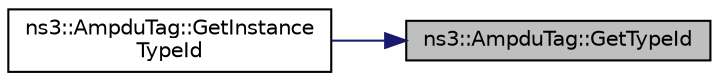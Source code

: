 digraph "ns3::AmpduTag::GetTypeId"
{
 // LATEX_PDF_SIZE
  edge [fontname="Helvetica",fontsize="10",labelfontname="Helvetica",labelfontsize="10"];
  node [fontname="Helvetica",fontsize="10",shape=record];
  rankdir="RL";
  Node1 [label="ns3::AmpduTag::GetTypeId",height=0.2,width=0.4,color="black", fillcolor="grey75", style="filled", fontcolor="black",tooltip="Get the type ID."];
  Node1 -> Node2 [dir="back",color="midnightblue",fontsize="10",style="solid",fontname="Helvetica"];
  Node2 [label="ns3::AmpduTag::GetInstance\lTypeId",height=0.2,width=0.4,color="black", fillcolor="white", style="filled",URL="$classns3_1_1_ampdu_tag.html#aae9a302d989ff0eace254fd05b6cf600",tooltip="Get the most derived TypeId for this Object."];
}
